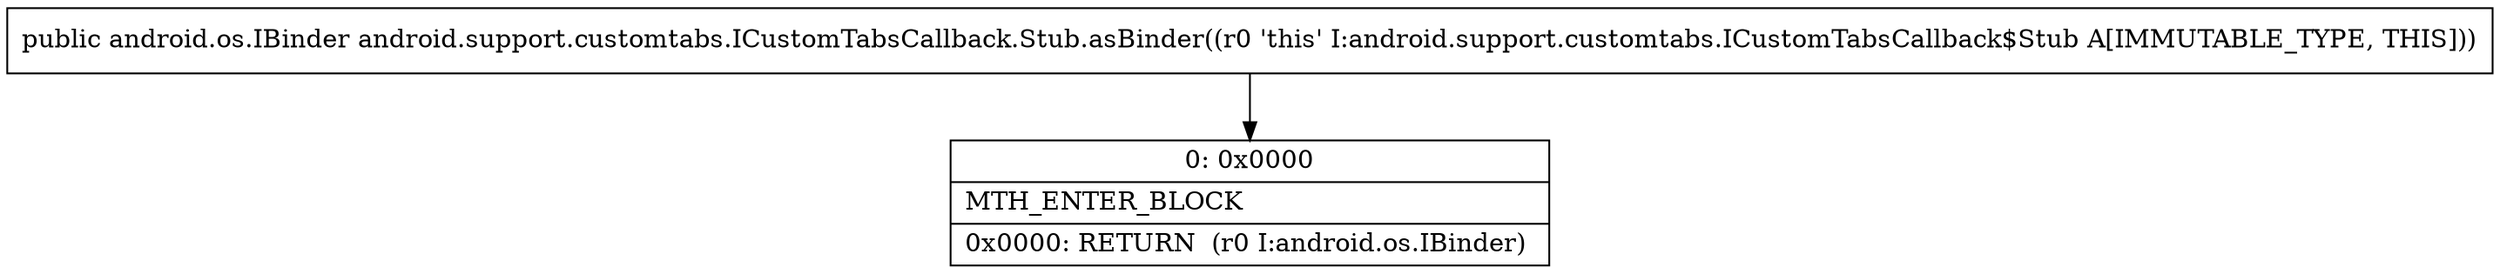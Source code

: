 digraph "CFG forandroid.support.customtabs.ICustomTabsCallback.Stub.asBinder()Landroid\/os\/IBinder;" {
Node_0 [shape=record,label="{0\:\ 0x0000|MTH_ENTER_BLOCK\l|0x0000: RETURN  (r0 I:android.os.IBinder) \l}"];
MethodNode[shape=record,label="{public android.os.IBinder android.support.customtabs.ICustomTabsCallback.Stub.asBinder((r0 'this' I:android.support.customtabs.ICustomTabsCallback$Stub A[IMMUTABLE_TYPE, THIS])) }"];
MethodNode -> Node_0;
}

